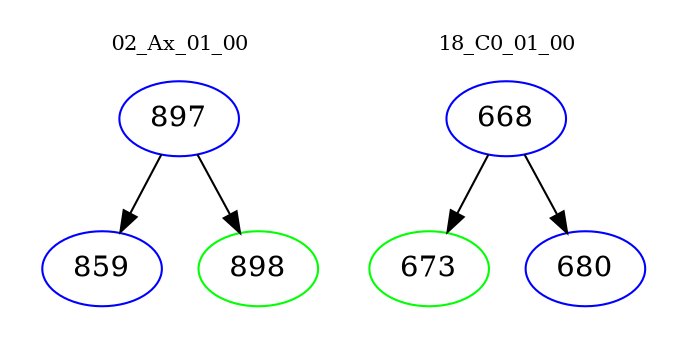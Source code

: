 digraph{
subgraph cluster_0 {
color = white
label = "02_Ax_01_00";
fontsize=10;
T0_897 [label="897", color="blue"]
T0_897 -> T0_859 [color="black"]
T0_859 [label="859", color="blue"]
T0_897 -> T0_898 [color="black"]
T0_898 [label="898", color="green"]
}
subgraph cluster_1 {
color = white
label = "18_C0_01_00";
fontsize=10;
T1_668 [label="668", color="blue"]
T1_668 -> T1_673 [color="black"]
T1_673 [label="673", color="green"]
T1_668 -> T1_680 [color="black"]
T1_680 [label="680", color="blue"]
}
}
